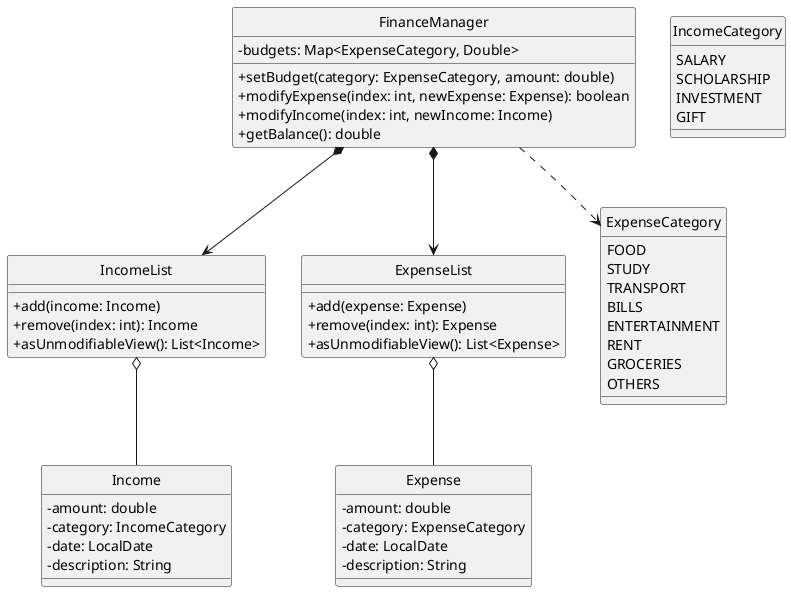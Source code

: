 @startuml
hide circle
skinparam classAttributeIconSize 0

class FinanceManager {
    - budgets: Map<ExpenseCategory, Double>
    + setBudget(category: ExpenseCategory, amount: double)
    + modifyExpense(index: int, newExpense: Expense): boolean
    + modifyIncome(index: int, newIncome: Income)
    + getBalance(): double
}

class Income {
    - amount: double
    - category: IncomeCategory
    - date: LocalDate
    - description: String
}

class Expense {
    - amount: double
    - category: ExpenseCategory
    - date: LocalDate
    - description: String
}

class IncomeList {
    + add(income: Income)
    + remove(index: int): Income
    + asUnmodifiableView(): List<Income>
}

class ExpenseList {
    + add(expense: Expense)
    + remove(index: int): Expense
    + asUnmodifiableView(): List<Expense>
}

enum ExpenseCategory {
    FOOD
    STUDY
    TRANSPORT
    BILLS
    ENTERTAINMENT
    RENT
    GROCERIES
    OTHERS
}

enum IncomeCategory {
    SALARY
    SCHOLARSHIP
    INVESTMENT
    GIFT
}

FinanceManager *--> IncomeList
FinanceManager *--> ExpenseList
FinanceManager ..> ExpenseCategory
IncomeList o-- Income
ExpenseList o-- Expense

@enduml